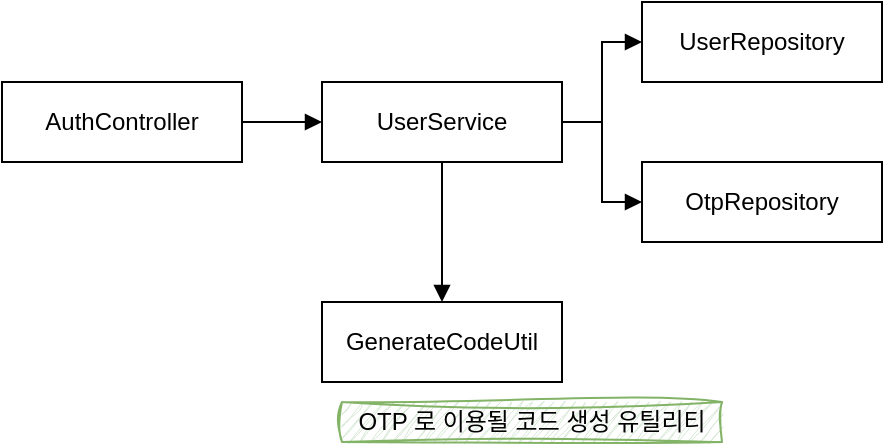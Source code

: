 <mxfile version="23.1.5" type="device">
  <diagram name="페이지-1" id="3jq4Jt0UHCENOk11asI4">
    <mxGraphModel dx="1114" dy="894" grid="1" gridSize="10" guides="1" tooltips="1" connect="1" arrows="1" fold="1" page="1" pageScale="1" pageWidth="827" pageHeight="1169" math="0" shadow="0">
      <root>
        <mxCell id="0" />
        <mxCell id="1" parent="0" />
        <mxCell id="Aay0tJa5pNS5YJTUcAe--1" value="UserRepository" style="rounded=0;whiteSpace=wrap;html=1;" vertex="1" parent="1">
          <mxGeometry x="400" y="80" width="120" height="40" as="geometry" />
        </mxCell>
        <mxCell id="Aay0tJa5pNS5YJTUcAe--6" style="edgeStyle=orthogonalEdgeStyle;rounded=0;orthogonalLoop=1;jettySize=auto;html=1;entryX=0;entryY=0.5;entryDx=0;entryDy=0;endArrow=block;endFill=1;" edge="1" parent="1" source="Aay0tJa5pNS5YJTUcAe--2" target="Aay0tJa5pNS5YJTUcAe--3">
          <mxGeometry relative="1" as="geometry" />
        </mxCell>
        <mxCell id="Aay0tJa5pNS5YJTUcAe--2" value="AuthController" style="rounded=0;whiteSpace=wrap;html=1;" vertex="1" parent="1">
          <mxGeometry x="80" y="120" width="120" height="40" as="geometry" />
        </mxCell>
        <mxCell id="Aay0tJa5pNS5YJTUcAe--7" style="edgeStyle=orthogonalEdgeStyle;rounded=0;orthogonalLoop=1;jettySize=auto;html=1;entryX=0;entryY=0.5;entryDx=0;entryDy=0;endArrow=block;endFill=1;" edge="1" parent="1" source="Aay0tJa5pNS5YJTUcAe--3" target="Aay0tJa5pNS5YJTUcAe--1">
          <mxGeometry relative="1" as="geometry" />
        </mxCell>
        <mxCell id="Aay0tJa5pNS5YJTUcAe--8" style="edgeStyle=orthogonalEdgeStyle;rounded=0;orthogonalLoop=1;jettySize=auto;html=1;entryX=0;entryY=0.5;entryDx=0;entryDy=0;endArrow=block;endFill=1;" edge="1" parent="1" source="Aay0tJa5pNS5YJTUcAe--3" target="Aay0tJa5pNS5YJTUcAe--4">
          <mxGeometry relative="1" as="geometry" />
        </mxCell>
        <mxCell id="Aay0tJa5pNS5YJTUcAe--9" style="edgeStyle=orthogonalEdgeStyle;rounded=0;orthogonalLoop=1;jettySize=auto;html=1;entryX=0.5;entryY=0;entryDx=0;entryDy=0;endArrow=block;endFill=1;" edge="1" parent="1" source="Aay0tJa5pNS5YJTUcAe--3" target="Aay0tJa5pNS5YJTUcAe--5">
          <mxGeometry relative="1" as="geometry" />
        </mxCell>
        <mxCell id="Aay0tJa5pNS5YJTUcAe--3" value="UserService" style="rounded=0;whiteSpace=wrap;html=1;" vertex="1" parent="1">
          <mxGeometry x="240" y="120" width="120" height="40" as="geometry" />
        </mxCell>
        <mxCell id="Aay0tJa5pNS5YJTUcAe--4" value="OtpRepository" style="rounded=0;whiteSpace=wrap;html=1;" vertex="1" parent="1">
          <mxGeometry x="400" y="160" width="120" height="40" as="geometry" />
        </mxCell>
        <mxCell id="Aay0tJa5pNS5YJTUcAe--5" value="GenerateCodeUtil" style="rounded=0;whiteSpace=wrap;html=1;" vertex="1" parent="1">
          <mxGeometry x="240" y="230" width="120" height="40" as="geometry" />
        </mxCell>
        <mxCell id="Aay0tJa5pNS5YJTUcAe--10" value="OTP 로 이용될 코드 생성 유틸리티" style="text;html=1;align=center;verticalAlign=middle;whiteSpace=wrap;rounded=0;fillColor=#d5e8d4;strokeColor=#82b366;sketch=1;curveFitting=1;jiggle=2;" vertex="1" parent="1">
          <mxGeometry x="250" y="280" width="190" height="20" as="geometry" />
        </mxCell>
      </root>
    </mxGraphModel>
  </diagram>
</mxfile>
